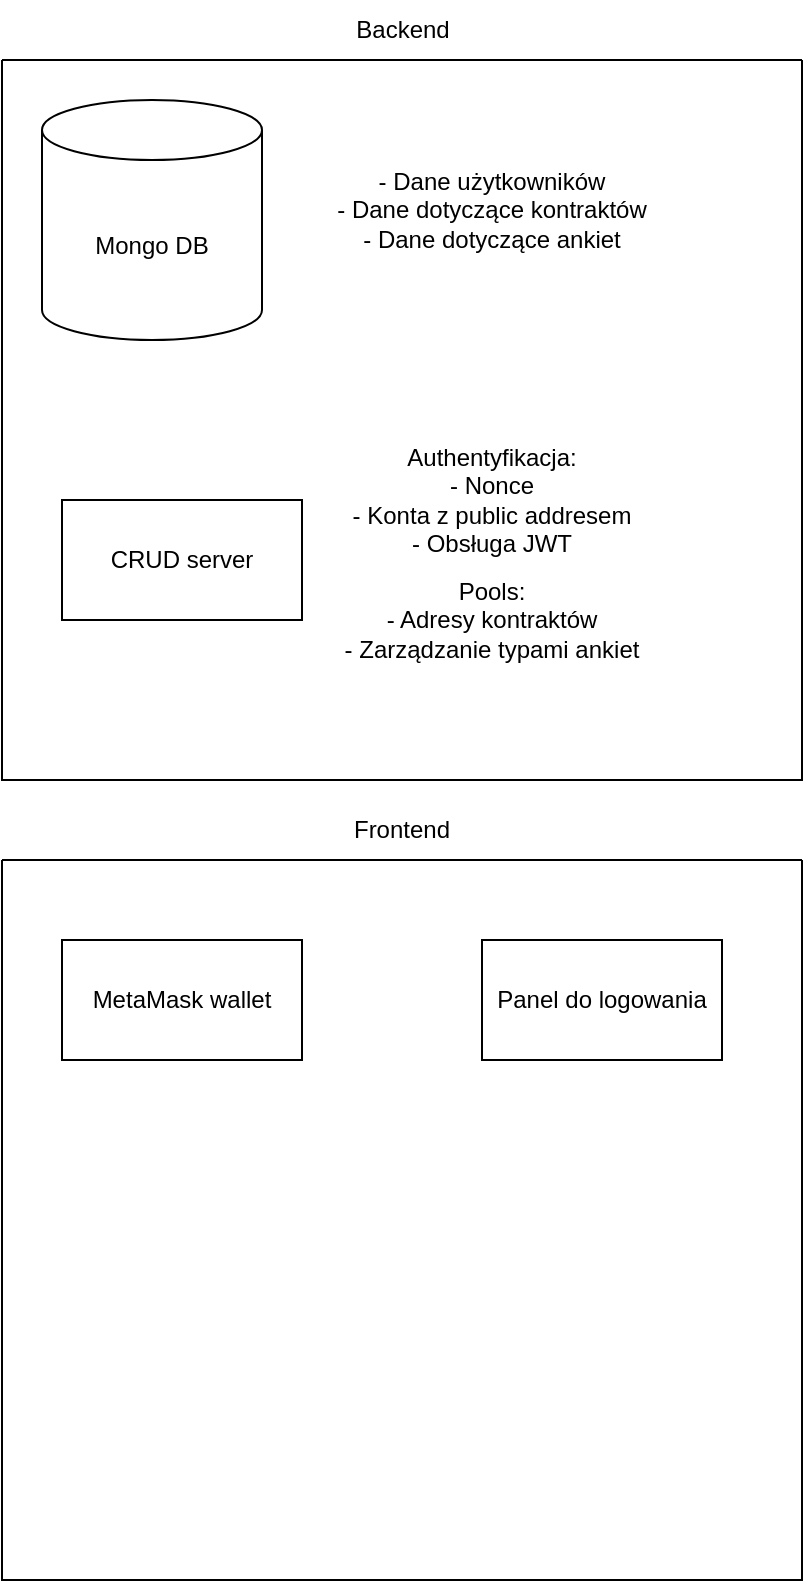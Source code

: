 <mxfile version="24.2.5" type="github">
  <diagram name="Strona-1" id="l0YmvA27g55z5bew2UwF">
    <mxGraphModel dx="657" dy="396" grid="1" gridSize="10" guides="1" tooltips="1" connect="1" arrows="1" fold="1" page="1" pageScale="1" pageWidth="827" pageHeight="1169" math="0" shadow="0">
      <root>
        <mxCell id="0" />
        <mxCell id="1" parent="0" />
        <mxCell id="u6yLAme0Pw-vtLDDKEOo-2" value="" style="swimlane;startSize=0;" parent="1" vertex="1">
          <mxGeometry x="40" y="40" width="400" height="360" as="geometry" />
        </mxCell>
        <mxCell id="u6yLAme0Pw-vtLDDKEOo-7" value="Mongo DB" style="shape=cylinder3;whiteSpace=wrap;html=1;boundedLbl=1;backgroundOutline=1;size=15;" parent="u6yLAme0Pw-vtLDDKEOo-2" vertex="1">
          <mxGeometry x="20" y="20" width="110" height="120" as="geometry" />
        </mxCell>
        <mxCell id="u6yLAme0Pw-vtLDDKEOo-8" value="- Dane użytkowników&lt;div&gt;- Dane dotyczące kontraktów&lt;/div&gt;&lt;div&gt;- Dane dotyczące ankiet&lt;/div&gt;" style="text;html=1;align=center;verticalAlign=middle;whiteSpace=wrap;rounded=0;" parent="u6yLAme0Pw-vtLDDKEOo-2" vertex="1">
          <mxGeometry x="120" y="60" width="250" height="30" as="geometry" />
        </mxCell>
        <mxCell id="u6yLAme0Pw-vtLDDKEOo-9" value="CRUD server" style="rounded=0;whiteSpace=wrap;html=1;" parent="u6yLAme0Pw-vtLDDKEOo-2" vertex="1">
          <mxGeometry x="30" y="220" width="120" height="60" as="geometry" />
        </mxCell>
        <mxCell id="u6yLAme0Pw-vtLDDKEOo-10" value="Authentyfikacja:&lt;div&gt;- Nonce&lt;/div&gt;&lt;div&gt;- Konta z public addresem&lt;/div&gt;&lt;div&gt;- Obsługa JWT&lt;/div&gt;" style="text;html=1;align=center;verticalAlign=middle;whiteSpace=wrap;rounded=0;" parent="u6yLAme0Pw-vtLDDKEOo-2" vertex="1">
          <mxGeometry x="170" y="190" width="150" height="60" as="geometry" />
        </mxCell>
        <mxCell id="DmRG0DAFaU6BDTAEqB1d-1" value="Pools:&lt;div&gt;- Adresy kontraktów&lt;/div&gt;&lt;div&gt;- Zarządzanie typami ankiet&lt;/div&gt;" style="text;html=1;align=center;verticalAlign=middle;whiteSpace=wrap;rounded=0;" vertex="1" parent="u6yLAme0Pw-vtLDDKEOo-2">
          <mxGeometry x="170" y="250" width="150" height="60" as="geometry" />
        </mxCell>
        <mxCell id="u6yLAme0Pw-vtLDDKEOo-3" value="Backend" style="text;html=1;align=center;verticalAlign=middle;resizable=0;points=[];autosize=1;strokeColor=none;fillColor=none;" parent="1" vertex="1">
          <mxGeometry x="205" y="10" width="70" height="30" as="geometry" />
        </mxCell>
        <mxCell id="u6yLAme0Pw-vtLDDKEOo-4" value="" style="swimlane;startSize=0;" parent="1" vertex="1">
          <mxGeometry x="40" y="440" width="400" height="360" as="geometry" />
        </mxCell>
        <mxCell id="u6yLAme0Pw-vtLDDKEOo-13" value="MetaMask wallet" style="rounded=0;whiteSpace=wrap;html=1;" parent="u6yLAme0Pw-vtLDDKEOo-4" vertex="1">
          <mxGeometry x="30" y="40" width="120" height="60" as="geometry" />
        </mxCell>
        <mxCell id="DmRG0DAFaU6BDTAEqB1d-2" value="Panel do logowania" style="rounded=0;whiteSpace=wrap;html=1;" vertex="1" parent="u6yLAme0Pw-vtLDDKEOo-4">
          <mxGeometry x="240" y="40" width="120" height="60" as="geometry" />
        </mxCell>
        <mxCell id="u6yLAme0Pw-vtLDDKEOo-12" value="Frontend" style="text;html=1;align=center;verticalAlign=middle;whiteSpace=wrap;rounded=0;" parent="1" vertex="1">
          <mxGeometry x="210" y="410" width="60" height="30" as="geometry" />
        </mxCell>
      </root>
    </mxGraphModel>
  </diagram>
</mxfile>

